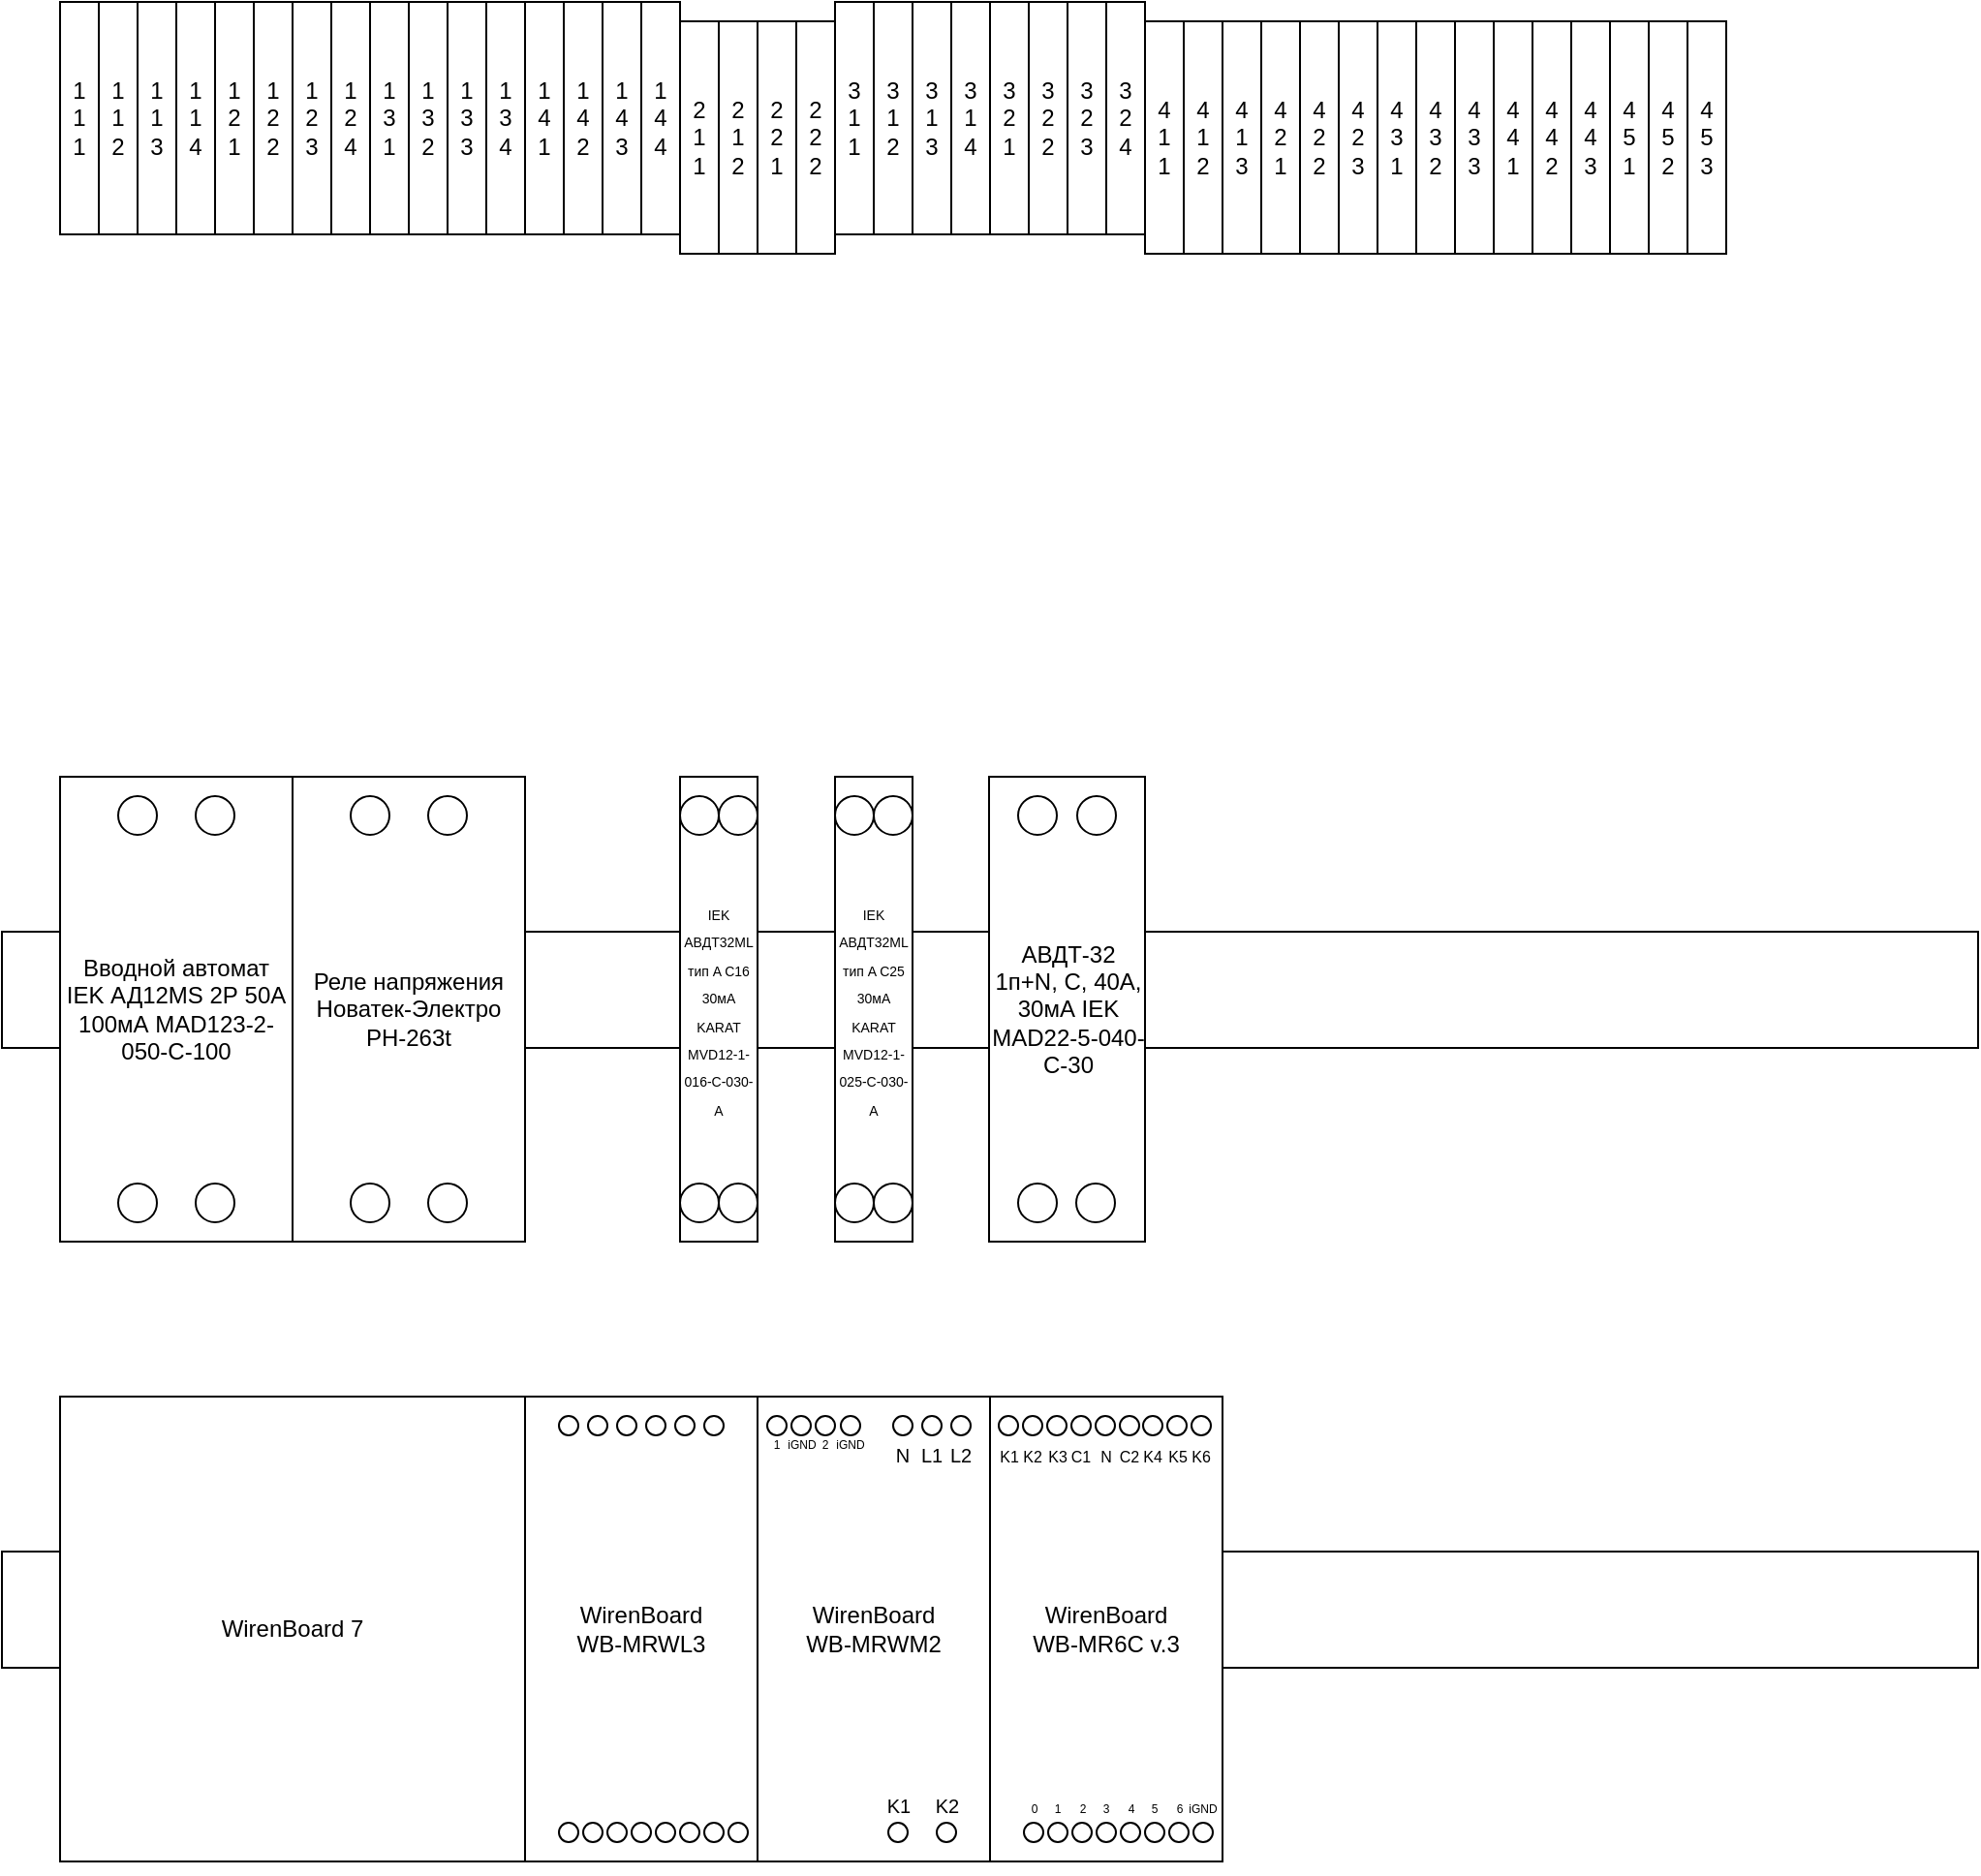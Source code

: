<mxfile version="21.1.1" type="github">
  <diagram name="Страница 1" id="GMvIVAxOlFMNgnBswhOr">
    <mxGraphModel dx="569" dy="495" grid="1" gridSize="10" guides="1" tooltips="1" connect="1" arrows="1" fold="1" page="1" pageScale="1" pageWidth="827" pageHeight="1169" math="1" shadow="0">
      <root>
        <mxCell id="0" />
        <mxCell id="1" parent="0" />
        <mxCell id="RqG4AOZZVtZ1jqkXJKte-1" value="" style="rounded=0;whiteSpace=wrap;html=1;" parent="1" vertex="1">
          <mxGeometry x="10" y="520" width="1020" height="60" as="geometry" />
        </mxCell>
        <mxCell id="2vmeMcMYZhxoyW6QbUdL-4" value="Вводной автомат&lt;br&gt;IEK АД12MS 2Р 50А 100мА MAD123-2-050-C-100" style="rounded=0;whiteSpace=wrap;html=1;" parent="1" vertex="1">
          <mxGeometry x="40" y="440" width="120" height="240" as="geometry" />
        </mxCell>
        <mxCell id="2vmeMcMYZhxoyW6QbUdL-5" value="" style="ellipse;whiteSpace=wrap;html=1;aspect=fixed;" parent="1" vertex="1">
          <mxGeometry x="70" y="450" width="20" height="20" as="geometry" />
        </mxCell>
        <mxCell id="2vmeMcMYZhxoyW6QbUdL-6" value="" style="ellipse;whiteSpace=wrap;html=1;aspect=fixed;" parent="1" vertex="1">
          <mxGeometry x="110" y="450" width="20" height="20" as="geometry" />
        </mxCell>
        <mxCell id="2vmeMcMYZhxoyW6QbUdL-7" value="" style="ellipse;whiteSpace=wrap;html=1;aspect=fixed;" parent="1" vertex="1">
          <mxGeometry x="70" y="650" width="20" height="20" as="geometry" />
        </mxCell>
        <mxCell id="2vmeMcMYZhxoyW6QbUdL-8" value="" style="ellipse;whiteSpace=wrap;html=1;aspect=fixed;" parent="1" vertex="1">
          <mxGeometry x="110" y="650" width="20" height="20" as="geometry" />
        </mxCell>
        <mxCell id="2vmeMcMYZhxoyW6QbUdL-9" value="Реле напряжения&lt;br&gt;Новатек-Электро&lt;br&gt;РН-263t" style="rounded=0;whiteSpace=wrap;html=1;" parent="1" vertex="1">
          <mxGeometry x="160" y="440" width="120" height="240" as="geometry" />
        </mxCell>
        <mxCell id="5hRmY-BtmMJLrfZp9TTn-1" value="1&lt;br&gt;1&lt;br&gt;1" style="rounded=0;whiteSpace=wrap;html=1;" parent="1" vertex="1">
          <mxGeometry x="40" y="40" width="20" height="120" as="geometry" />
        </mxCell>
        <mxCell id="5hRmY-BtmMJLrfZp9TTn-3" value="1&lt;br&gt;1&lt;br&gt;2" style="rounded=0;whiteSpace=wrap;html=1;" parent="1" vertex="1">
          <mxGeometry x="60" y="40" width="20" height="120" as="geometry" />
        </mxCell>
        <mxCell id="5hRmY-BtmMJLrfZp9TTn-4" value="1&lt;br&gt;1&lt;br&gt;3" style="rounded=0;whiteSpace=wrap;html=1;" parent="1" vertex="1">
          <mxGeometry x="80" y="40" width="20" height="120" as="geometry" />
        </mxCell>
        <mxCell id="5hRmY-BtmMJLrfZp9TTn-5" value="1&lt;br&gt;1&lt;br&gt;4" style="rounded=0;whiteSpace=wrap;html=1;" parent="1" vertex="1">
          <mxGeometry x="100" y="40" width="20" height="120" as="geometry" />
        </mxCell>
        <mxCell id="0-yYCfnnUH1NWtFswdme-1" value="1&lt;br&gt;2&lt;br&gt;1" style="rounded=0;whiteSpace=wrap;html=1;" parent="1" vertex="1">
          <mxGeometry x="120" y="40" width="20" height="120" as="geometry" />
        </mxCell>
        <mxCell id="0-yYCfnnUH1NWtFswdme-2" value="1&lt;br&gt;2&lt;br&gt;2" style="rounded=0;whiteSpace=wrap;html=1;" parent="1" vertex="1">
          <mxGeometry x="140" y="40" width="20" height="120" as="geometry" />
        </mxCell>
        <mxCell id="0-yYCfnnUH1NWtFswdme-3" value="1&lt;br&gt;2&lt;br&gt;3" style="rounded=0;whiteSpace=wrap;html=1;" parent="1" vertex="1">
          <mxGeometry x="160" y="40" width="20" height="120" as="geometry" />
        </mxCell>
        <mxCell id="0-yYCfnnUH1NWtFswdme-4" value="1&lt;br&gt;2&lt;br&gt;4" style="rounded=0;whiteSpace=wrap;html=1;" parent="1" vertex="1">
          <mxGeometry x="180" y="40" width="20" height="120" as="geometry" />
        </mxCell>
        <mxCell id="N0oFKr2moulXzAQWh6da-1" value="1&lt;br&gt;3&lt;br&gt;1" style="rounded=0;whiteSpace=wrap;html=1;" parent="1" vertex="1">
          <mxGeometry x="200" y="40" width="20" height="120" as="geometry" />
        </mxCell>
        <mxCell id="N0oFKr2moulXzAQWh6da-2" value="1&lt;br&gt;3&lt;br&gt;2" style="rounded=0;whiteSpace=wrap;html=1;" parent="1" vertex="1">
          <mxGeometry x="220" y="40" width="20" height="120" as="geometry" />
        </mxCell>
        <mxCell id="N0oFKr2moulXzAQWh6da-3" value="1&lt;br&gt;3&lt;br&gt;3" style="rounded=0;whiteSpace=wrap;html=1;" parent="1" vertex="1">
          <mxGeometry x="240" y="40" width="20" height="120" as="geometry" />
        </mxCell>
        <mxCell id="N0oFKr2moulXzAQWh6da-4" value="1&lt;br&gt;3&lt;br&gt;4" style="rounded=0;whiteSpace=wrap;html=1;" parent="1" vertex="1">
          <mxGeometry x="260" y="40" width="20" height="120" as="geometry" />
        </mxCell>
        <mxCell id="N0oFKr2moulXzAQWh6da-5" value="1&lt;br&gt;4&lt;br&gt;1" style="rounded=0;whiteSpace=wrap;html=1;" parent="1" vertex="1">
          <mxGeometry x="280" y="40" width="20" height="120" as="geometry" />
        </mxCell>
        <mxCell id="N0oFKr2moulXzAQWh6da-6" value="1&lt;br&gt;4&lt;br&gt;2" style="rounded=0;whiteSpace=wrap;html=1;" parent="1" vertex="1">
          <mxGeometry x="300" y="40" width="20" height="120" as="geometry" />
        </mxCell>
        <mxCell id="N0oFKr2moulXzAQWh6da-7" value="1&lt;br&gt;4&lt;br&gt;3" style="rounded=0;whiteSpace=wrap;html=1;" parent="1" vertex="1">
          <mxGeometry x="320" y="40" width="20" height="120" as="geometry" />
        </mxCell>
        <mxCell id="N0oFKr2moulXzAQWh6da-8" value="1&lt;br&gt;4&lt;br&gt;4" style="rounded=0;whiteSpace=wrap;html=1;" parent="1" vertex="1">
          <mxGeometry x="340" y="40" width="20" height="120" as="geometry" />
        </mxCell>
        <mxCell id="N0oFKr2moulXzAQWh6da-9" value="2&lt;br&gt;1&lt;br&gt;1" style="rounded=0;whiteSpace=wrap;html=1;" parent="1" vertex="1">
          <mxGeometry x="360" y="50" width="20" height="120" as="geometry" />
        </mxCell>
        <mxCell id="N0oFKr2moulXzAQWh6da-10" value="2&lt;br&gt;1&lt;br&gt;2" style="rounded=0;whiteSpace=wrap;html=1;" parent="1" vertex="1">
          <mxGeometry x="380" y="50" width="20" height="120" as="geometry" />
        </mxCell>
        <mxCell id="N0oFKr2moulXzAQWh6da-11" value="2&lt;br&gt;2&lt;br&gt;1" style="rounded=0;whiteSpace=wrap;html=1;" parent="1" vertex="1">
          <mxGeometry x="400" y="50" width="20" height="120" as="geometry" />
        </mxCell>
        <mxCell id="N0oFKr2moulXzAQWh6da-12" value="2&lt;br&gt;2&lt;br&gt;2" style="rounded=0;whiteSpace=wrap;html=1;" parent="1" vertex="1">
          <mxGeometry x="420" y="50" width="20" height="120" as="geometry" />
        </mxCell>
        <mxCell id="N0oFKr2moulXzAQWh6da-13" value="3&lt;br&gt;1&lt;br&gt;1" style="rounded=0;whiteSpace=wrap;html=1;" parent="1" vertex="1">
          <mxGeometry x="440" y="40" width="20" height="120" as="geometry" />
        </mxCell>
        <mxCell id="N0oFKr2moulXzAQWh6da-14" value="3&lt;br&gt;1&lt;br&gt;2" style="rounded=0;whiteSpace=wrap;html=1;" parent="1" vertex="1">
          <mxGeometry x="460" y="40" width="20" height="120" as="geometry" />
        </mxCell>
        <mxCell id="N0oFKr2moulXzAQWh6da-15" value="3&lt;br&gt;1&lt;br&gt;3" style="rounded=0;whiteSpace=wrap;html=1;" parent="1" vertex="1">
          <mxGeometry x="480" y="40" width="20" height="120" as="geometry" />
        </mxCell>
        <mxCell id="N0oFKr2moulXzAQWh6da-16" value="3&lt;br&gt;1&lt;br&gt;4" style="rounded=0;whiteSpace=wrap;html=1;" parent="1" vertex="1">
          <mxGeometry x="500" y="40" width="20" height="120" as="geometry" />
        </mxCell>
        <mxCell id="N0oFKr2moulXzAQWh6da-17" value="3&lt;br&gt;2&lt;br&gt;1" style="rounded=0;whiteSpace=wrap;html=1;" parent="1" vertex="1">
          <mxGeometry x="520" y="40" width="20" height="120" as="geometry" />
        </mxCell>
        <mxCell id="N0oFKr2moulXzAQWh6da-18" value="3&lt;br&gt;2&lt;br&gt;2" style="rounded=0;whiteSpace=wrap;html=1;" parent="1" vertex="1">
          <mxGeometry x="540" y="40" width="20" height="120" as="geometry" />
        </mxCell>
        <mxCell id="N0oFKr2moulXzAQWh6da-19" value="3&lt;br&gt;2&lt;br&gt;3" style="rounded=0;whiteSpace=wrap;html=1;" parent="1" vertex="1">
          <mxGeometry x="560" y="40" width="20" height="120" as="geometry" />
        </mxCell>
        <mxCell id="N0oFKr2moulXzAQWh6da-20" value="3&lt;br&gt;2&lt;br&gt;4" style="rounded=0;whiteSpace=wrap;html=1;" parent="1" vertex="1">
          <mxGeometry x="580" y="40" width="20" height="120" as="geometry" />
        </mxCell>
        <mxCell id="N0oFKr2moulXzAQWh6da-21" value="4&lt;br&gt;1&lt;br&gt;1" style="rounded=0;whiteSpace=wrap;html=1;" parent="1" vertex="1">
          <mxGeometry x="600" y="50" width="20" height="120" as="geometry" />
        </mxCell>
        <mxCell id="N0oFKr2moulXzAQWh6da-22" value="4&lt;br&gt;1&lt;br&gt;2" style="rounded=0;whiteSpace=wrap;html=1;" parent="1" vertex="1">
          <mxGeometry x="620" y="50" width="20" height="120" as="geometry" />
        </mxCell>
        <mxCell id="N0oFKr2moulXzAQWh6da-23" value="4&lt;br&gt;1&lt;br&gt;3" style="rounded=0;whiteSpace=wrap;html=1;" parent="1" vertex="1">
          <mxGeometry x="640" y="50" width="20" height="120" as="geometry" />
        </mxCell>
        <mxCell id="N0oFKr2moulXzAQWh6da-24" value="4&lt;br&gt;2&lt;br&gt;1" style="rounded=0;whiteSpace=wrap;html=1;" parent="1" vertex="1">
          <mxGeometry x="660" y="50" width="20" height="120" as="geometry" />
        </mxCell>
        <mxCell id="N0oFKr2moulXzAQWh6da-25" value="4&lt;br&gt;2&lt;br&gt;2" style="rounded=0;whiteSpace=wrap;html=1;" parent="1" vertex="1">
          <mxGeometry x="680" y="50" width="20" height="120" as="geometry" />
        </mxCell>
        <mxCell id="N0oFKr2moulXzAQWh6da-26" value="4&lt;br&gt;2&lt;br&gt;3" style="rounded=0;whiteSpace=wrap;html=1;" parent="1" vertex="1">
          <mxGeometry x="700" y="50" width="20" height="120" as="geometry" />
        </mxCell>
        <mxCell id="N0oFKr2moulXzAQWh6da-27" value="4&lt;br&gt;3&lt;br&gt;1" style="rounded=0;whiteSpace=wrap;html=1;" parent="1" vertex="1">
          <mxGeometry x="720" y="50" width="20" height="120" as="geometry" />
        </mxCell>
        <mxCell id="N0oFKr2moulXzAQWh6da-28" value="4&lt;br&gt;3&lt;br&gt;2" style="rounded=0;whiteSpace=wrap;html=1;" parent="1" vertex="1">
          <mxGeometry x="740" y="50" width="20" height="120" as="geometry" />
        </mxCell>
        <mxCell id="N0oFKr2moulXzAQWh6da-29" value="4&lt;br&gt;3&lt;br&gt;3" style="rounded=0;whiteSpace=wrap;html=1;" parent="1" vertex="1">
          <mxGeometry x="760" y="50" width="20" height="120" as="geometry" />
        </mxCell>
        <mxCell id="N0oFKr2moulXzAQWh6da-30" value="4&lt;br&gt;4&lt;br&gt;1" style="rounded=0;whiteSpace=wrap;html=1;" parent="1" vertex="1">
          <mxGeometry x="780" y="50" width="20" height="120" as="geometry" />
        </mxCell>
        <mxCell id="N0oFKr2moulXzAQWh6da-31" value="4&lt;br&gt;4&lt;br&gt;2" style="rounded=0;whiteSpace=wrap;html=1;" parent="1" vertex="1">
          <mxGeometry x="800" y="50" width="20" height="120" as="geometry" />
        </mxCell>
        <mxCell id="N0oFKr2moulXzAQWh6da-32" value="4&lt;br&gt;4&lt;br&gt;3" style="rounded=0;whiteSpace=wrap;html=1;" parent="1" vertex="1">
          <mxGeometry x="820" y="50" width="20" height="120" as="geometry" />
        </mxCell>
        <mxCell id="N0oFKr2moulXzAQWh6da-33" value="4&lt;br&gt;5&lt;br&gt;1" style="rounded=0;whiteSpace=wrap;html=1;" parent="1" vertex="1">
          <mxGeometry x="840" y="50" width="20" height="120" as="geometry" />
        </mxCell>
        <mxCell id="N0oFKr2moulXzAQWh6da-34" value="4&lt;br&gt;5&lt;br&gt;2" style="rounded=0;whiteSpace=wrap;html=1;" parent="1" vertex="1">
          <mxGeometry x="860" y="50" width="20" height="120" as="geometry" />
        </mxCell>
        <mxCell id="N0oFKr2moulXzAQWh6da-35" value="4&lt;br&gt;5&lt;br&gt;3" style="rounded=0;whiteSpace=wrap;html=1;" parent="1" vertex="1">
          <mxGeometry x="880" y="50" width="20" height="120" as="geometry" />
        </mxCell>
        <mxCell id="RqG4AOZZVtZ1jqkXJKte-2" value="" style="rounded=0;whiteSpace=wrap;html=1;" parent="1" vertex="1">
          <mxGeometry x="10" y="840" width="1020" height="60" as="geometry" />
        </mxCell>
        <mxCell id="RqG4AOZZVtZ1jqkXJKte-3" value="WirenBoard 7" style="rounded=0;whiteSpace=wrap;html=1;" parent="1" vertex="1">
          <mxGeometry x="40" y="760" width="240" height="240" as="geometry" />
        </mxCell>
        <mxCell id="RqG4AOZZVtZ1jqkXJKte-4" value="WirenBoard&lt;br&gt;WB-MRWL3" style="rounded=0;whiteSpace=wrap;html=1;" parent="1" vertex="1">
          <mxGeometry x="280" y="760" width="120" height="240" as="geometry" />
        </mxCell>
        <mxCell id="RqG4AOZZVtZ1jqkXJKte-5" value="" style="ellipse;whiteSpace=wrap;html=1;aspect=fixed;" parent="1" vertex="1">
          <mxGeometry x="297.5" y="770" width="10" height="10" as="geometry" />
        </mxCell>
        <mxCell id="RqG4AOZZVtZ1jqkXJKte-6" value="" style="ellipse;whiteSpace=wrap;html=1;aspect=fixed;" parent="1" vertex="1">
          <mxGeometry x="312.5" y="770" width="10" height="10" as="geometry" />
        </mxCell>
        <mxCell id="RqG4AOZZVtZ1jqkXJKte-7" value="" style="ellipse;whiteSpace=wrap;html=1;aspect=fixed;" parent="1" vertex="1">
          <mxGeometry x="327.5" y="770" width="10" height="10" as="geometry" />
        </mxCell>
        <mxCell id="RqG4AOZZVtZ1jqkXJKte-8" value="" style="ellipse;whiteSpace=wrap;html=1;aspect=fixed;" parent="1" vertex="1">
          <mxGeometry x="342.5" y="770" width="10" height="10" as="geometry" />
        </mxCell>
        <mxCell id="RqG4AOZZVtZ1jqkXJKte-9" value="" style="ellipse;whiteSpace=wrap;html=1;aspect=fixed;" parent="1" vertex="1">
          <mxGeometry x="357.5" y="770" width="10" height="10" as="geometry" />
        </mxCell>
        <mxCell id="RqG4AOZZVtZ1jqkXJKte-10" value="" style="ellipse;whiteSpace=wrap;html=1;aspect=fixed;" parent="1" vertex="1">
          <mxGeometry x="372.5" y="770" width="10" height="10" as="geometry" />
        </mxCell>
        <mxCell id="RqG4AOZZVtZ1jqkXJKte-13" value="" style="ellipse;whiteSpace=wrap;html=1;aspect=fixed;" parent="1" vertex="1">
          <mxGeometry x="297.5" y="980" width="10" height="10" as="geometry" />
        </mxCell>
        <mxCell id="RqG4AOZZVtZ1jqkXJKte-14" value="" style="ellipse;whiteSpace=wrap;html=1;aspect=fixed;" parent="1" vertex="1">
          <mxGeometry x="310" y="980" width="10" height="10" as="geometry" />
        </mxCell>
        <mxCell id="RqG4AOZZVtZ1jqkXJKte-15" value="" style="ellipse;whiteSpace=wrap;html=1;aspect=fixed;" parent="1" vertex="1">
          <mxGeometry x="322.5" y="980" width="10" height="10" as="geometry" />
        </mxCell>
        <mxCell id="RqG4AOZZVtZ1jqkXJKte-16" value="" style="ellipse;whiteSpace=wrap;html=1;aspect=fixed;" parent="1" vertex="1">
          <mxGeometry x="335" y="980" width="10" height="10" as="geometry" />
        </mxCell>
        <mxCell id="RqG4AOZZVtZ1jqkXJKte-17" value="" style="ellipse;whiteSpace=wrap;html=1;aspect=fixed;" parent="1" vertex="1">
          <mxGeometry x="347.5" y="980" width="10" height="10" as="geometry" />
        </mxCell>
        <mxCell id="RqG4AOZZVtZ1jqkXJKte-18" value="" style="ellipse;whiteSpace=wrap;html=1;aspect=fixed;" parent="1" vertex="1">
          <mxGeometry x="360" y="980" width="10" height="10" as="geometry" />
        </mxCell>
        <mxCell id="RqG4AOZZVtZ1jqkXJKte-19" value="" style="ellipse;whiteSpace=wrap;html=1;aspect=fixed;" parent="1" vertex="1">
          <mxGeometry x="372.5" y="980" width="10" height="10" as="geometry" />
        </mxCell>
        <mxCell id="RqG4AOZZVtZ1jqkXJKte-20" value="" style="ellipse;whiteSpace=wrap;html=1;aspect=fixed;" parent="1" vertex="1">
          <mxGeometry x="385" y="980" width="10" height="10" as="geometry" />
        </mxCell>
        <mxCell id="RqG4AOZZVtZ1jqkXJKte-21" value="WirenBoard&lt;br&gt;WB-MRWM2" style="rounded=0;whiteSpace=wrap;html=1;" parent="1" vertex="1">
          <mxGeometry x="400" y="760" width="120" height="240" as="geometry" />
        </mxCell>
        <mxCell id="RqG4AOZZVtZ1jqkXJKte-22" value="&lt;font style=&quot;font-size: 6px;&quot;&gt;&lt;br&gt;iGND&lt;/font&gt;" style="ellipse;whiteSpace=wrap;html=1;aspect=fixed;" parent="1" vertex="1">
          <mxGeometry x="417.5" y="770" width="10" height="10" as="geometry" />
        </mxCell>
        <mxCell id="RqG4AOZZVtZ1jqkXJKte-23" value="&lt;font style=&quot;font-size: 6px;&quot;&gt;&lt;br&gt;2&lt;/font&gt;" style="ellipse;whiteSpace=wrap;html=1;aspect=fixed;" parent="1" vertex="1">
          <mxGeometry x="430" y="770" width="10" height="10" as="geometry" />
        </mxCell>
        <mxCell id="RqG4AOZZVtZ1jqkXJKte-24" value="&lt;font style=&quot;font-size: 6px;&quot;&gt;&lt;br&gt;iGND&lt;/font&gt;" style="ellipse;whiteSpace=wrap;html=1;aspect=fixed;" parent="1" vertex="1">
          <mxGeometry x="443" y="770" width="10" height="10" as="geometry" />
        </mxCell>
        <mxCell id="RqG4AOZZVtZ1jqkXJKte-25" value="&lt;font style=&quot;font-size: 10px;&quot;&gt;&lt;br&gt;&lt;br&gt;N&lt;/font&gt;" style="ellipse;whiteSpace=wrap;html=1;aspect=fixed;" parent="1" vertex="1">
          <mxGeometry x="470" y="770" width="10" height="10" as="geometry" />
        </mxCell>
        <mxCell id="RqG4AOZZVtZ1jqkXJKte-26" value="&lt;font style=&quot;font-size: 10px;&quot;&gt;&lt;br&gt;&lt;br&gt;L1&lt;/font&gt;" style="ellipse;whiteSpace=wrap;html=1;aspect=fixed;" parent="1" vertex="1">
          <mxGeometry x="485" y="770" width="10" height="10" as="geometry" />
        </mxCell>
        <mxCell id="RqG4AOZZVtZ1jqkXJKte-27" value="&lt;font style=&quot;font-size: 10px;&quot;&gt;&lt;br&gt;&lt;br&gt;L2&lt;/font&gt;" style="ellipse;whiteSpace=wrap;html=1;aspect=fixed;" parent="1" vertex="1">
          <mxGeometry x="500" y="770" width="10" height="10" as="geometry" />
        </mxCell>
        <mxCell id="RqG4AOZZVtZ1jqkXJKte-32" value="&lt;font style=&quot;font-size: 10px;&quot;&gt;K1&lt;br&gt;&lt;br&gt;&lt;br&gt;&lt;/font&gt;" style="ellipse;whiteSpace=wrap;html=1;aspect=fixed;" parent="1" vertex="1">
          <mxGeometry x="467.5" y="980" width="10" height="10" as="geometry" />
        </mxCell>
        <mxCell id="RqG4AOZZVtZ1jqkXJKte-34" value="&lt;font style=&quot;font-size: 10px;&quot;&gt;K2&lt;br&gt;&lt;br&gt;&lt;br&gt;&lt;/font&gt;" style="ellipse;whiteSpace=wrap;html=1;aspect=fixed;" parent="1" vertex="1">
          <mxGeometry x="492.5" y="980" width="10" height="10" as="geometry" />
        </mxCell>
        <mxCell id="RqG4AOZZVtZ1jqkXJKte-36" value="&lt;font style=&quot;font-size: 6px;&quot;&gt;&lt;br&gt;1&lt;/font&gt;" style="ellipse;whiteSpace=wrap;html=1;aspect=fixed;" parent="1" vertex="1">
          <mxGeometry x="405" y="770" width="10" height="10" as="geometry" />
        </mxCell>
        <mxCell id="RqG4AOZZVtZ1jqkXJKte-38" value="WirenBoard&lt;br&gt;WB-MR6C v.3" style="rounded=0;whiteSpace=wrap;html=1;" parent="1" vertex="1">
          <mxGeometry x="520" y="760" width="120" height="240" as="geometry" />
        </mxCell>
        <mxCell id="RqG4AOZZVtZ1jqkXJKte-39" value="&lt;font style=&quot;font-size: 8px;&quot;&gt;&lt;br&gt;&lt;br&gt;K1&lt;/font&gt;" style="ellipse;whiteSpace=wrap;html=1;aspect=fixed;" parent="1" vertex="1">
          <mxGeometry x="524.5" y="770" width="10" height="10" as="geometry" />
        </mxCell>
        <mxCell id="RqG4AOZZVtZ1jqkXJKte-40" value="&lt;font style=&quot;font-size: 8px;&quot;&gt;&lt;br&gt;&lt;br&gt;K2&lt;/font&gt;" style="ellipse;whiteSpace=wrap;html=1;aspect=fixed;" parent="1" vertex="1">
          <mxGeometry x="537" y="770" width="10" height="10" as="geometry" />
        </mxCell>
        <mxCell id="RqG4AOZZVtZ1jqkXJKte-41" value="&lt;font style=&quot;font-size: 8px;&quot;&gt;&lt;br&gt;&lt;br&gt;K3&lt;/font&gt;" style="ellipse;whiteSpace=wrap;html=1;aspect=fixed;" parent="1" vertex="1">
          <mxGeometry x="549.5" y="770" width="10" height="10" as="geometry" />
        </mxCell>
        <mxCell id="RqG4AOZZVtZ1jqkXJKte-42" value="&lt;font style=&quot;font-size: 8px;&quot;&gt;&lt;br&gt;&lt;br&gt;C1&lt;/font&gt;" style="ellipse;whiteSpace=wrap;html=1;aspect=fixed;" parent="1" vertex="1">
          <mxGeometry x="562" y="770" width="10" height="10" as="geometry" />
        </mxCell>
        <mxCell id="RqG4AOZZVtZ1jqkXJKte-43" value="&lt;font style=&quot;font-size: 8px;&quot;&gt;&lt;br&gt;&lt;br&gt;N&lt;/font&gt;" style="ellipse;whiteSpace=wrap;html=1;aspect=fixed;" parent="1" vertex="1">
          <mxGeometry x="574.5" y="770" width="10" height="10" as="geometry" />
        </mxCell>
        <mxCell id="RqG4AOZZVtZ1jqkXJKte-44" value="&lt;font style=&quot;font-size: 8px;&quot;&gt;&lt;br&gt;&lt;br&gt;C2&lt;/font&gt;" style="ellipse;whiteSpace=wrap;html=1;aspect=fixed;" parent="1" vertex="1">
          <mxGeometry x="587" y="770" width="10" height="10" as="geometry" />
        </mxCell>
        <mxCell id="RqG4AOZZVtZ1jqkXJKte-45" value="&lt;font style=&quot;font-size: 6px;&quot;&gt;0&lt;br&gt;&lt;br&gt;&lt;br&gt;&lt;/font&gt;" style="ellipse;whiteSpace=wrap;html=1;aspect=fixed;" parent="1" vertex="1">
          <mxGeometry x="537.5" y="980" width="10" height="10" as="geometry" />
        </mxCell>
        <mxCell id="RqG4AOZZVtZ1jqkXJKte-46" value="&lt;font style=&quot;font-size: 6px;&quot;&gt;1&lt;br&gt;&lt;br&gt;&lt;br&gt;&lt;/font&gt;" style="ellipse;whiteSpace=wrap;html=1;aspect=fixed;" parent="1" vertex="1">
          <mxGeometry x="550" y="980" width="10" height="10" as="geometry" />
        </mxCell>
        <mxCell id="RqG4AOZZVtZ1jqkXJKte-47" value="&lt;font style=&quot;font-size: 6px;&quot;&gt;2&lt;br&gt;&lt;br&gt;&lt;br&gt;&lt;/font&gt;" style="ellipse;whiteSpace=wrap;html=1;aspect=fixed;" parent="1" vertex="1">
          <mxGeometry x="562.5" y="980" width="10" height="10" as="geometry" />
        </mxCell>
        <mxCell id="RqG4AOZZVtZ1jqkXJKte-48" value="&lt;font style=&quot;font-size: 6px;&quot;&gt;3&lt;br&gt;&lt;br&gt;&lt;br&gt;&lt;/font&gt;" style="ellipse;whiteSpace=wrap;html=1;aspect=fixed;" parent="1" vertex="1">
          <mxGeometry x="575" y="980" width="10" height="10" as="geometry" />
        </mxCell>
        <mxCell id="RqG4AOZZVtZ1jqkXJKte-49" value="&lt;font style=&quot;font-size: 6px;&quot;&gt;4&lt;br&gt;&lt;br&gt;&lt;br&gt;&lt;/font&gt;" style="ellipse;whiteSpace=wrap;html=1;aspect=fixed;" parent="1" vertex="1">
          <mxGeometry x="587.5" y="980" width="10" height="10" as="geometry" />
        </mxCell>
        <mxCell id="RqG4AOZZVtZ1jqkXJKte-50" value="&lt;font style=&quot;font-size: 6px;&quot;&gt;5&lt;br&gt;&lt;br&gt;&lt;br&gt;&lt;/font&gt;" style="ellipse;whiteSpace=wrap;html=1;aspect=fixed;" parent="1" vertex="1">
          <mxGeometry x="600" y="980" width="10" height="10" as="geometry" />
        </mxCell>
        <mxCell id="RqG4AOZZVtZ1jqkXJKte-51" value="&lt;font style=&quot;font-size: 6px;&quot;&gt;6&lt;br&gt;&lt;br&gt;&lt;br&gt;&lt;/font&gt;" style="ellipse;whiteSpace=wrap;html=1;aspect=fixed;" parent="1" vertex="1">
          <mxGeometry x="612.5" y="980" width="10" height="10" as="geometry" />
        </mxCell>
        <mxCell id="RqG4AOZZVtZ1jqkXJKte-52" value="&lt;font style=&quot;font-size: 6px;&quot;&gt;iGND&lt;br&gt;&lt;br&gt;&lt;br&gt;&lt;/font&gt;" style="ellipse;whiteSpace=wrap;html=1;aspect=fixed;" parent="1" vertex="1">
          <mxGeometry x="625" y="980" width="10" height="10" as="geometry" />
        </mxCell>
        <mxCell id="RqG4AOZZVtZ1jqkXJKte-54" value="&lt;font style=&quot;font-size: 8px;&quot;&gt;&lt;br&gt;&lt;br&gt;K4&lt;/font&gt;" style="ellipse;whiteSpace=wrap;html=1;aspect=fixed;" parent="1" vertex="1">
          <mxGeometry x="599" y="770" width="10" height="10" as="geometry" />
        </mxCell>
        <mxCell id="RqG4AOZZVtZ1jqkXJKte-55" value="&lt;font style=&quot;font-size: 8px;&quot;&gt;&lt;br&gt;&lt;br&gt;K5&lt;/font&gt;" style="ellipse;whiteSpace=wrap;html=1;aspect=fixed;" parent="1" vertex="1">
          <mxGeometry x="611.5" y="770" width="10" height="10" as="geometry" />
        </mxCell>
        <mxCell id="RqG4AOZZVtZ1jqkXJKte-56" value="&lt;font style=&quot;font-size: 8px;&quot;&gt;&lt;br&gt;&lt;br&gt;K6&lt;/font&gt;" style="ellipse;whiteSpace=wrap;html=1;aspect=fixed;" parent="1" vertex="1">
          <mxGeometry x="624" y="770" width="10" height="10" as="geometry" />
        </mxCell>
        <mxCell id="-NaWbS3L9cUnyOow25nI-1" value="" style="ellipse;whiteSpace=wrap;html=1;aspect=fixed;" vertex="1" parent="1">
          <mxGeometry x="190" y="450" width="20" height="20" as="geometry" />
        </mxCell>
        <mxCell id="-NaWbS3L9cUnyOow25nI-2" value="" style="ellipse;whiteSpace=wrap;html=1;aspect=fixed;" vertex="1" parent="1">
          <mxGeometry x="230" y="450" width="20" height="20" as="geometry" />
        </mxCell>
        <mxCell id="-NaWbS3L9cUnyOow25nI-3" value="" style="ellipse;whiteSpace=wrap;html=1;aspect=fixed;" vertex="1" parent="1">
          <mxGeometry x="190" y="650" width="20" height="20" as="geometry" />
        </mxCell>
        <mxCell id="-NaWbS3L9cUnyOow25nI-4" value="" style="ellipse;whiteSpace=wrap;html=1;aspect=fixed;" vertex="1" parent="1">
          <mxGeometry x="230" y="650" width="20" height="20" as="geometry" />
        </mxCell>
        <mxCell id="-NaWbS3L9cUnyOow25nI-5" value="&lt;div&gt;&lt;font style=&quot;font-size: 7px;&quot;&gt;IEK АВДТ32ML тип A С16 30мА KARAT MVD12-1-016-C-030-A&lt;/font&gt;&lt;/div&gt;" style="rounded=0;whiteSpace=wrap;html=1;" vertex="1" parent="1">
          <mxGeometry x="360" y="440" width="40" height="240" as="geometry" />
        </mxCell>
        <mxCell id="-NaWbS3L9cUnyOow25nI-6" value="" style="ellipse;whiteSpace=wrap;html=1;aspect=fixed;" vertex="1" parent="1">
          <mxGeometry x="360" y="450" width="20" height="20" as="geometry" />
        </mxCell>
        <mxCell id="-NaWbS3L9cUnyOow25nI-7" value="" style="ellipse;whiteSpace=wrap;html=1;aspect=fixed;" vertex="1" parent="1">
          <mxGeometry x="380" y="450" width="20" height="20" as="geometry" />
        </mxCell>
        <mxCell id="-NaWbS3L9cUnyOow25nI-8" value="" style="ellipse;whiteSpace=wrap;html=1;aspect=fixed;" vertex="1" parent="1">
          <mxGeometry x="360" y="650" width="20" height="20" as="geometry" />
        </mxCell>
        <mxCell id="-NaWbS3L9cUnyOow25nI-9" value="" style="ellipse;whiteSpace=wrap;html=1;aspect=fixed;" vertex="1" parent="1">
          <mxGeometry x="380" y="650" width="20" height="20" as="geometry" />
        </mxCell>
        <mxCell id="-NaWbS3L9cUnyOow25nI-10" value="&lt;div&gt;&lt;font style=&quot;font-size: 7px;&quot;&gt;IEK АВДТ32ML тип A С25 30мА KARAT MVD12-1-025-C-030-A&lt;/font&gt;&lt;/div&gt;" style="rounded=0;whiteSpace=wrap;html=1;" vertex="1" parent="1">
          <mxGeometry x="440" y="440" width="40" height="240" as="geometry" />
        </mxCell>
        <mxCell id="-NaWbS3L9cUnyOow25nI-11" value="" style="ellipse;whiteSpace=wrap;html=1;aspect=fixed;" vertex="1" parent="1">
          <mxGeometry x="440" y="450" width="20" height="20" as="geometry" />
        </mxCell>
        <mxCell id="-NaWbS3L9cUnyOow25nI-12" value="" style="ellipse;whiteSpace=wrap;html=1;aspect=fixed;" vertex="1" parent="1">
          <mxGeometry x="460" y="450" width="20" height="20" as="geometry" />
        </mxCell>
        <mxCell id="-NaWbS3L9cUnyOow25nI-13" value="" style="ellipse;whiteSpace=wrap;html=1;aspect=fixed;" vertex="1" parent="1">
          <mxGeometry x="440" y="650" width="20" height="20" as="geometry" />
        </mxCell>
        <mxCell id="-NaWbS3L9cUnyOow25nI-14" value="" style="ellipse;whiteSpace=wrap;html=1;aspect=fixed;" vertex="1" parent="1">
          <mxGeometry x="460" y="650" width="20" height="20" as="geometry" />
        </mxCell>
        <mxCell id="-NaWbS3L9cUnyOow25nI-15" value="&lt;div&gt;АВДТ-32 1п+N, C, 40А, 30мА IEK MAD22-5-040-C-30&lt;/div&gt;" style="rounded=0;whiteSpace=wrap;html=1;" vertex="1" parent="1">
          <mxGeometry x="519.5" y="440" width="80.5" height="240" as="geometry" />
        </mxCell>
        <mxCell id="-NaWbS3L9cUnyOow25nI-16" value="" style="ellipse;whiteSpace=wrap;html=1;aspect=fixed;" vertex="1" parent="1">
          <mxGeometry x="534.5" y="450" width="20" height="20" as="geometry" />
        </mxCell>
        <mxCell id="-NaWbS3L9cUnyOow25nI-17" value="" style="ellipse;whiteSpace=wrap;html=1;aspect=fixed;" vertex="1" parent="1">
          <mxGeometry x="565" y="450" width="20" height="20" as="geometry" />
        </mxCell>
        <mxCell id="-NaWbS3L9cUnyOow25nI-18" value="" style="ellipse;whiteSpace=wrap;html=1;aspect=fixed;" vertex="1" parent="1">
          <mxGeometry x="534.5" y="650" width="20" height="20" as="geometry" />
        </mxCell>
        <mxCell id="-NaWbS3L9cUnyOow25nI-19" value="" style="ellipse;whiteSpace=wrap;html=1;aspect=fixed;" vertex="1" parent="1">
          <mxGeometry x="564.5" y="650" width="20" height="20" as="geometry" />
        </mxCell>
      </root>
    </mxGraphModel>
  </diagram>
</mxfile>
